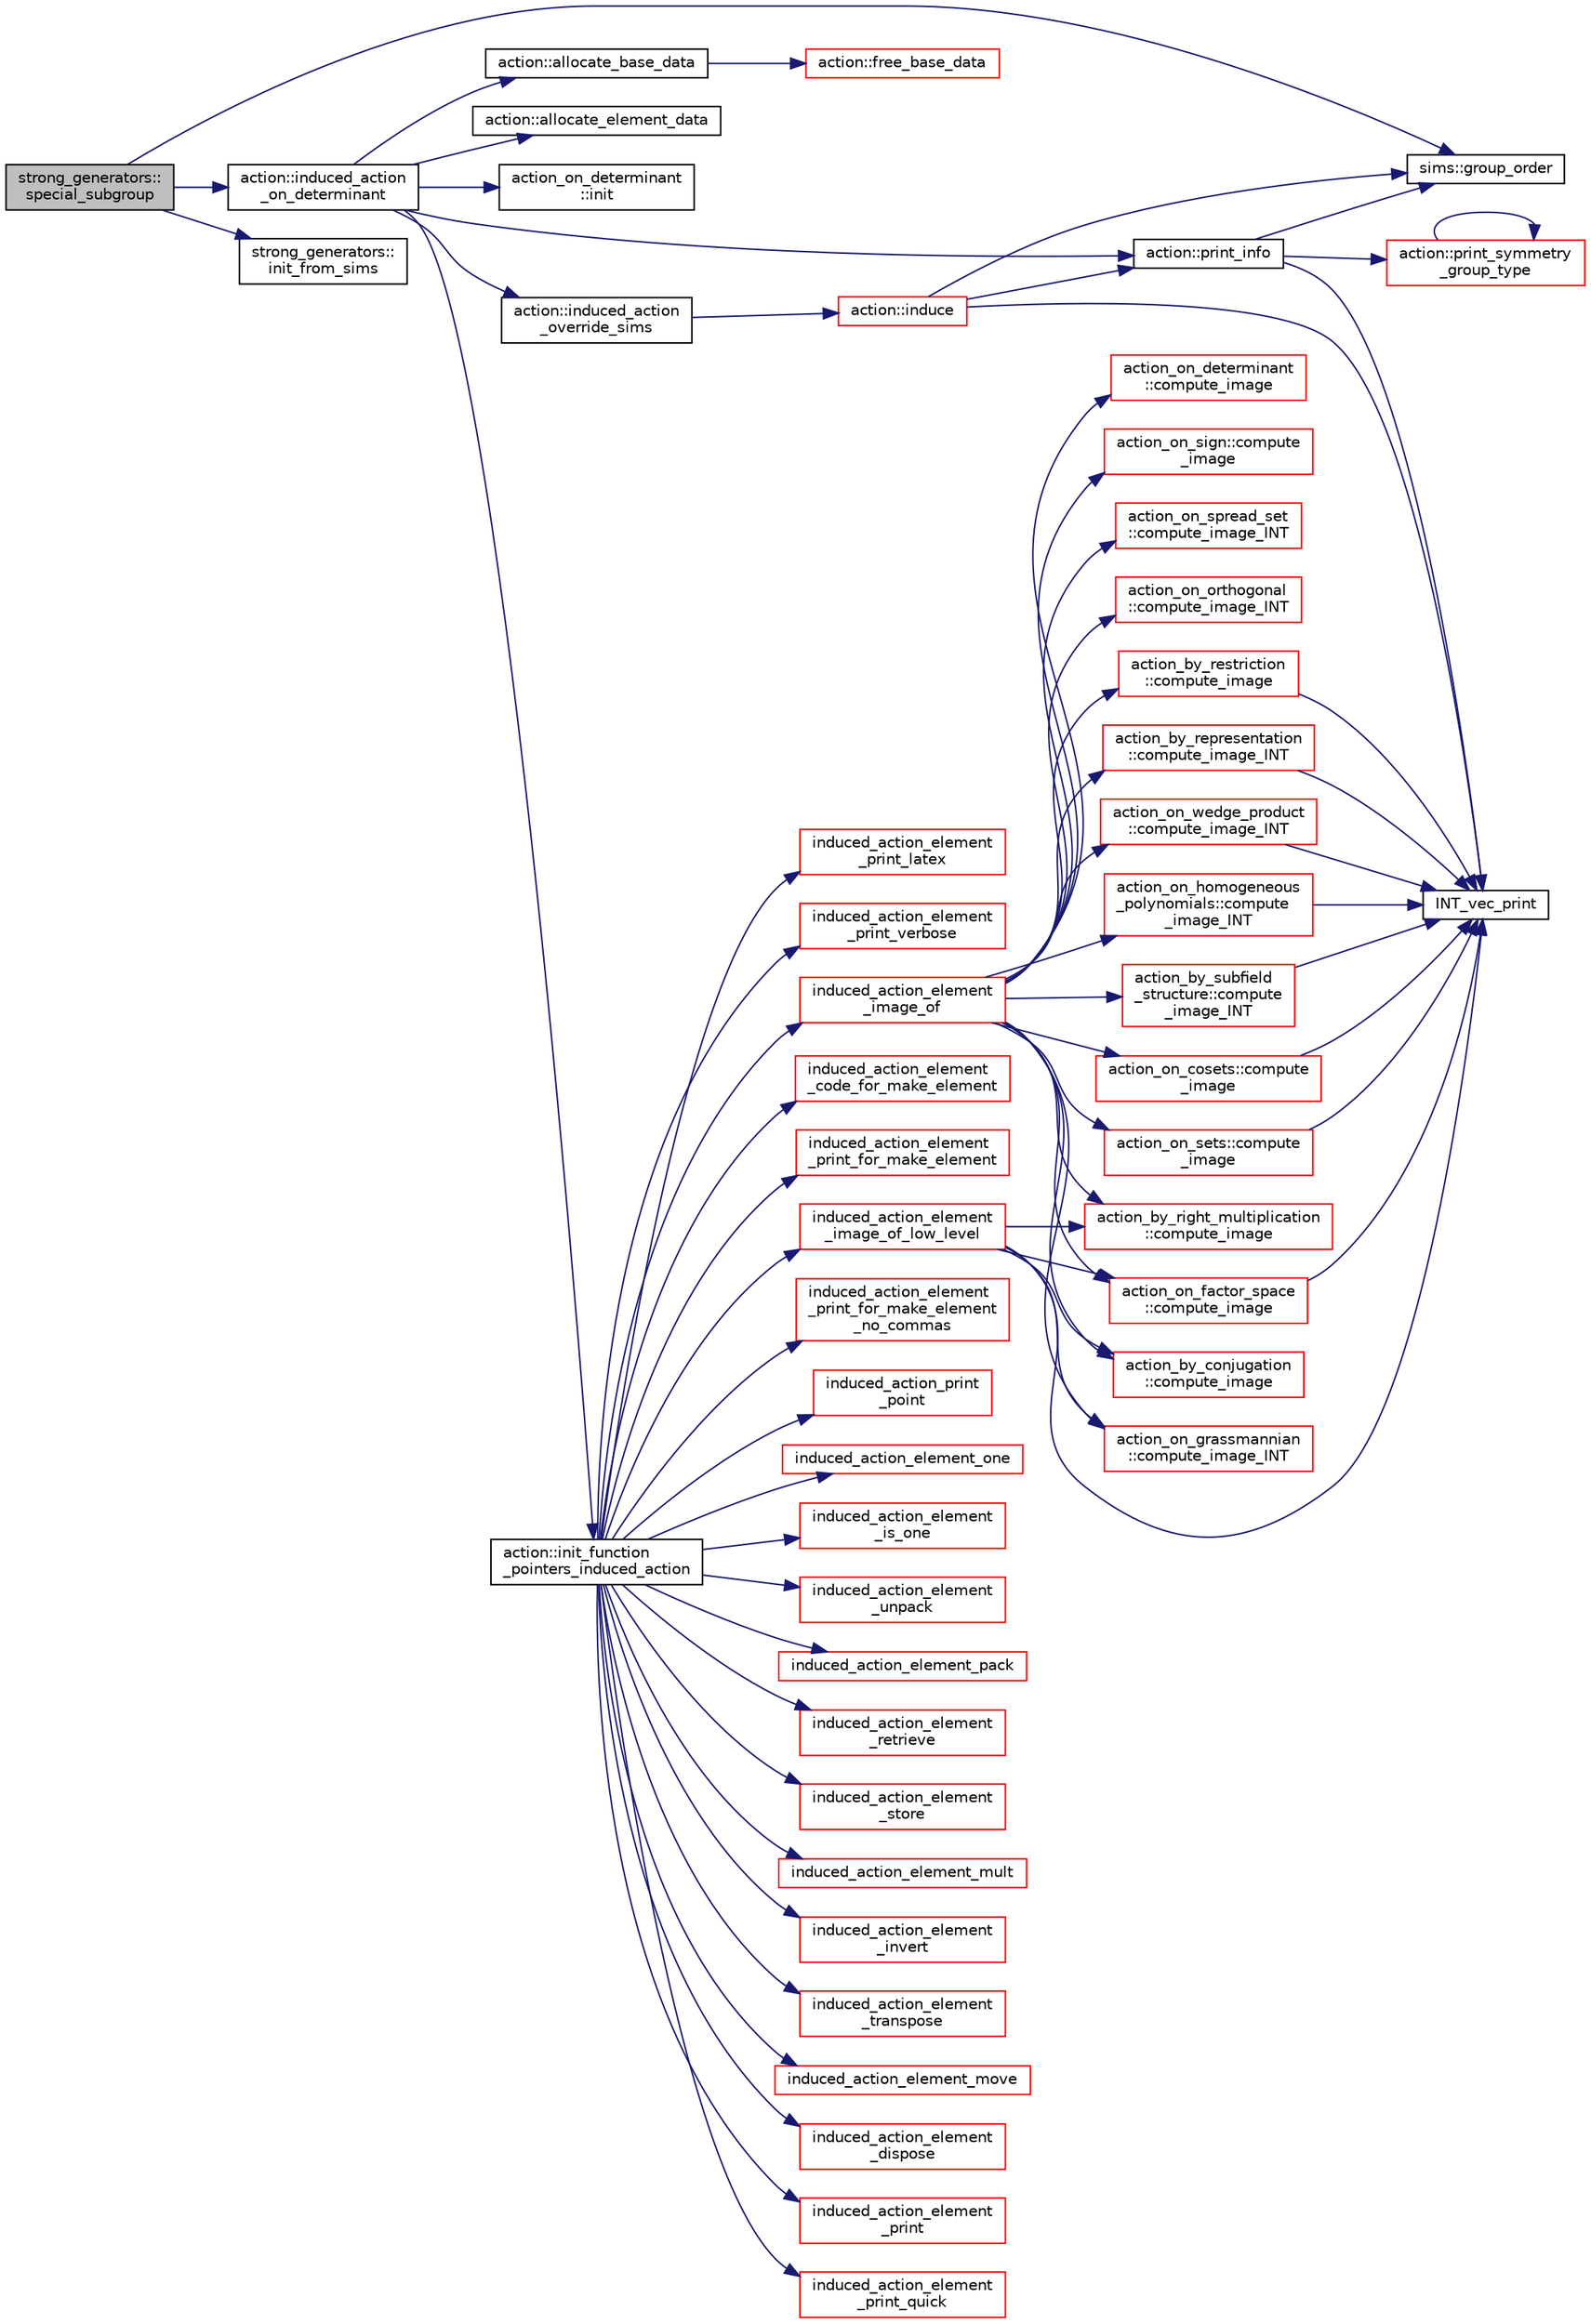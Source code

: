 digraph "strong_generators::special_subgroup"
{
  edge [fontname="Helvetica",fontsize="10",labelfontname="Helvetica",labelfontsize="10"];
  node [fontname="Helvetica",fontsize="10",shape=record];
  rankdir="LR";
  Node4886 [label="strong_generators::\lspecial_subgroup",height=0.2,width=0.4,color="black", fillcolor="grey75", style="filled", fontcolor="black"];
  Node4886 -> Node4887 [color="midnightblue",fontsize="10",style="solid",fontname="Helvetica"];
  Node4887 [label="action::induced_action\l_on_determinant",height=0.2,width=0.4,color="black", fillcolor="white", style="filled",URL="$d2/d86/classaction.html#aa6b9d3c2ded2cae185ee31f2200ad0b5"];
  Node4887 -> Node4888 [color="midnightblue",fontsize="10",style="solid",fontname="Helvetica"];
  Node4888 [label="action_on_determinant\l::init",height=0.2,width=0.4,color="black", fillcolor="white", style="filled",URL="$d4/d32/classaction__on__determinant.html#a2fea52d41ce31ebca3ff12758c37fe6d"];
  Node4887 -> Node4889 [color="midnightblue",fontsize="10",style="solid",fontname="Helvetica"];
  Node4889 [label="action::init_function\l_pointers_induced_action",height=0.2,width=0.4,color="black", fillcolor="white", style="filled",URL="$d2/d86/classaction.html#a3b9287d084b24f7a3b9532a7589c58de"];
  Node4889 -> Node4890 [color="midnightblue",fontsize="10",style="solid",fontname="Helvetica"];
  Node4890 [label="induced_action_element\l_image_of",height=0.2,width=0.4,color="red", fillcolor="white", style="filled",URL="$dc/dd4/group__actions_8h.html#a821850d6c3988dd122de0489cd36f0f0"];
  Node4890 -> Node4891 [color="midnightblue",fontsize="10",style="solid",fontname="Helvetica"];
  Node4891 [label="action_by_right_multiplication\l::compute_image",height=0.2,width=0.4,color="red", fillcolor="white", style="filled",URL="$d5/daa/classaction__by__right__multiplication.html#a5407ada4c7d5a1775144fbaadbb8be8e"];
  Node4890 -> Node4918 [color="midnightblue",fontsize="10",style="solid",fontname="Helvetica"];
  Node4918 [label="action_by_restriction\l::compute_image",height=0.2,width=0.4,color="red", fillcolor="white", style="filled",URL="$d1/d7e/classaction__by__restriction.html#a2d669c0f0b3905fb5effc983c9fbb0cc"];
  Node4918 -> Node4894 [color="midnightblue",fontsize="10",style="solid",fontname="Helvetica"];
  Node4894 [label="INT_vec_print",height=0.2,width=0.4,color="black", fillcolor="white", style="filled",URL="$df/dbf/sajeeb_8_c.html#a79a5901af0b47dd0d694109543c027fe"];
  Node4890 -> Node4920 [color="midnightblue",fontsize="10",style="solid",fontname="Helvetica"];
  Node4920 [label="action_by_conjugation\l::compute_image",height=0.2,width=0.4,color="red", fillcolor="white", style="filled",URL="$d3/dda/classaction__by__conjugation.html#acd62853354e392089a10381a4f7c5ac6"];
  Node4890 -> Node4921 [color="midnightblue",fontsize="10",style="solid",fontname="Helvetica"];
  Node4921 [label="action_by_representation\l::compute_image_INT",height=0.2,width=0.4,color="red", fillcolor="white", style="filled",URL="$d1/d9d/classaction__by__representation.html#a8c6b43be13f3fa61c51d3c5f2a3411d4"];
  Node4921 -> Node4894 [color="midnightblue",fontsize="10",style="solid",fontname="Helvetica"];
  Node4890 -> Node4934 [color="midnightblue",fontsize="10",style="solid",fontname="Helvetica"];
  Node4934 [label="action_on_determinant\l::compute_image",height=0.2,width=0.4,color="red", fillcolor="white", style="filled",URL="$d4/d32/classaction__on__determinant.html#afc50562cf0aa95e81eb0062749dc3940"];
  Node4890 -> Node4951 [color="midnightblue",fontsize="10",style="solid",fontname="Helvetica"];
  Node4951 [label="action_on_sign::compute\l_image",height=0.2,width=0.4,color="red", fillcolor="white", style="filled",URL="$da/d06/classaction__on__sign.html#a50a03ddd12e5619d59aee3de0fb5930e"];
  Node4890 -> Node4952 [color="midnightblue",fontsize="10",style="solid",fontname="Helvetica"];
  Node4952 [label="action_on_grassmannian\l::compute_image_INT",height=0.2,width=0.4,color="red", fillcolor="white", style="filled",URL="$d9/ddf/classaction__on__grassmannian.html#a5379b51e0c1a96eaa1e087a8228604ca"];
  Node4890 -> Node4967 [color="midnightblue",fontsize="10",style="solid",fontname="Helvetica"];
  Node4967 [label="action_on_spread_set\l::compute_image_INT",height=0.2,width=0.4,color="red", fillcolor="white", style="filled",URL="$d2/d7a/classaction__on__spread__set.html#a424ae719c98b5d99978e60f8f2d65437"];
  Node4890 -> Node4997 [color="midnightblue",fontsize="10",style="solid",fontname="Helvetica"];
  Node4997 [label="action_on_orthogonal\l::compute_image_INT",height=0.2,width=0.4,color="red", fillcolor="white", style="filled",URL="$dc/d87/classaction__on__orthogonal.html#a53cee5a150163f7614151b9cd1fc06f3"];
  Node4890 -> Node5181 [color="midnightblue",fontsize="10",style="solid",fontname="Helvetica"];
  Node5181 [label="action_on_wedge_product\l::compute_image_INT",height=0.2,width=0.4,color="red", fillcolor="white", style="filled",URL="$d0/deb/classaction__on__wedge__product.html#a54b13528f0219a5c1a87386725cc9548"];
  Node5181 -> Node4894 [color="midnightblue",fontsize="10",style="solid",fontname="Helvetica"];
  Node4890 -> Node5185 [color="midnightblue",fontsize="10",style="solid",fontname="Helvetica"];
  Node5185 [label="action_on_homogeneous\l_polynomials::compute\l_image_INT",height=0.2,width=0.4,color="red", fillcolor="white", style="filled",URL="$d5/dd4/classaction__on__homogeneous__polynomials.html#a84c216eed330590e9ede771b560869ac"];
  Node5185 -> Node4894 [color="midnightblue",fontsize="10",style="solid",fontname="Helvetica"];
  Node4890 -> Node5226 [color="midnightblue",fontsize="10",style="solid",fontname="Helvetica"];
  Node5226 [label="action_by_subfield\l_structure::compute\l_image_INT",height=0.2,width=0.4,color="red", fillcolor="white", style="filled",URL="$dd/d67/classaction__by__subfield__structure.html#a63b664e5bd11f8ab01329da6916ee1e9"];
  Node5226 -> Node4894 [color="midnightblue",fontsize="10",style="solid",fontname="Helvetica"];
  Node4890 -> Node5228 [color="midnightblue",fontsize="10",style="solid",fontname="Helvetica"];
  Node5228 [label="action_on_cosets::compute\l_image",height=0.2,width=0.4,color="red", fillcolor="white", style="filled",URL="$d3/d72/classaction__on__cosets.html#a6c64ec61d7a0443041ca04ec17791dbd"];
  Node5228 -> Node4894 [color="midnightblue",fontsize="10",style="solid",fontname="Helvetica"];
  Node4890 -> Node5231 [color="midnightblue",fontsize="10",style="solid",fontname="Helvetica"];
  Node5231 [label="action_on_factor_space\l::compute_image",height=0.2,width=0.4,color="red", fillcolor="white", style="filled",URL="$d5/d25/classaction__on__factor__space.html#a217d66e7c82945006dbe143ad9c681b2"];
  Node5231 -> Node4894 [color="midnightblue",fontsize="10",style="solid",fontname="Helvetica"];
  Node4890 -> Node5237 [color="midnightblue",fontsize="10",style="solid",fontname="Helvetica"];
  Node5237 [label="action_on_sets::compute\l_image",height=0.2,width=0.4,color="red", fillcolor="white", style="filled",URL="$da/d37/classaction__on__sets.html#a4e97b6c049755220ec5a2ef12397da01"];
  Node5237 -> Node4894 [color="midnightblue",fontsize="10",style="solid",fontname="Helvetica"];
  Node4889 -> Node5296 [color="midnightblue",fontsize="10",style="solid",fontname="Helvetica"];
  Node5296 [label="induced_action_element\l_image_of_low_level",height=0.2,width=0.4,color="red", fillcolor="white", style="filled",URL="$dc/dd4/group__actions_8h.html#aa4bc5f68829829d9a41223c260c658c5"];
  Node5296 -> Node4894 [color="midnightblue",fontsize="10",style="solid",fontname="Helvetica"];
  Node5296 -> Node4891 [color="midnightblue",fontsize="10",style="solid",fontname="Helvetica"];
  Node5296 -> Node4920 [color="midnightblue",fontsize="10",style="solid",fontname="Helvetica"];
  Node5296 -> Node4952 [color="midnightblue",fontsize="10",style="solid",fontname="Helvetica"];
  Node5296 -> Node5231 [color="midnightblue",fontsize="10",style="solid",fontname="Helvetica"];
  Node4889 -> Node5298 [color="midnightblue",fontsize="10",style="solid",fontname="Helvetica"];
  Node5298 [label="induced_action_element_one",height=0.2,width=0.4,color="red", fillcolor="white", style="filled",URL="$dc/dd4/group__actions_8h.html#a11ad8abff8304e30e16403a1975a8aab"];
  Node4889 -> Node5300 [color="midnightblue",fontsize="10",style="solid",fontname="Helvetica"];
  Node5300 [label="induced_action_element\l_is_one",height=0.2,width=0.4,color="red", fillcolor="white", style="filled",URL="$dc/dd4/group__actions_8h.html#aadb6a2b56e25c82dd455de09bb4bda82"];
  Node4889 -> Node5304 [color="midnightblue",fontsize="10",style="solid",fontname="Helvetica"];
  Node5304 [label="induced_action_element\l_unpack",height=0.2,width=0.4,color="red", fillcolor="white", style="filled",URL="$dc/dd4/group__actions_8h.html#a99c6ddc3d11eeccddf87ca23badd1890"];
  Node4889 -> Node5307 [color="midnightblue",fontsize="10",style="solid",fontname="Helvetica"];
  Node5307 [label="induced_action_element_pack",height=0.2,width=0.4,color="red", fillcolor="white", style="filled",URL="$dc/dd4/group__actions_8h.html#aa80cbe650affcff950137367a431715f"];
  Node4889 -> Node5310 [color="midnightblue",fontsize="10",style="solid",fontname="Helvetica"];
  Node5310 [label="induced_action_element\l_retrieve",height=0.2,width=0.4,color="red", fillcolor="white", style="filled",URL="$dc/dd4/group__actions_8h.html#a9e51f4ab67af75d0a12a3eb7f211a5b4"];
  Node4889 -> Node5316 [color="midnightblue",fontsize="10",style="solid",fontname="Helvetica"];
  Node5316 [label="induced_action_element\l_store",height=0.2,width=0.4,color="red", fillcolor="white", style="filled",URL="$dc/dd4/group__actions_8h.html#a23d42fb239ba7e886b1fb9fc96f1a3be"];
  Node4889 -> Node5323 [color="midnightblue",fontsize="10",style="solid",fontname="Helvetica"];
  Node5323 [label="induced_action_element_mult",height=0.2,width=0.4,color="red", fillcolor="white", style="filled",URL="$dc/dd4/group__actions_8h.html#a7b00701d128922145960b4c15307113c"];
  Node4889 -> Node5325 [color="midnightblue",fontsize="10",style="solid",fontname="Helvetica"];
  Node5325 [label="induced_action_element\l_invert",height=0.2,width=0.4,color="red", fillcolor="white", style="filled",URL="$dc/dd4/group__actions_8h.html#a9b7e3c76b30897cb2b62a974e063ce12"];
  Node4889 -> Node5327 [color="midnightblue",fontsize="10",style="solid",fontname="Helvetica"];
  Node5327 [label="induced_action_element\l_transpose",height=0.2,width=0.4,color="red", fillcolor="white", style="filled",URL="$dc/dd4/group__actions_8h.html#ad1379970ade84fe3a44f26f5ec500db4"];
  Node4889 -> Node5330 [color="midnightblue",fontsize="10",style="solid",fontname="Helvetica"];
  Node5330 [label="induced_action_element_move",height=0.2,width=0.4,color="red", fillcolor="white", style="filled",URL="$dc/dd4/group__actions_8h.html#a7b319593ee737d9c1ab5bc6223377541"];
  Node4889 -> Node5332 [color="midnightblue",fontsize="10",style="solid",fontname="Helvetica"];
  Node5332 [label="induced_action_element\l_dispose",height=0.2,width=0.4,color="red", fillcolor="white", style="filled",URL="$dc/dd4/group__actions_8h.html#a5bf4e1daf5b0e799af9e065ab8046f99"];
  Node4889 -> Node5334 [color="midnightblue",fontsize="10",style="solid",fontname="Helvetica"];
  Node5334 [label="induced_action_element\l_print",height=0.2,width=0.4,color="red", fillcolor="white", style="filled",URL="$dc/dd4/group__actions_8h.html#a670952bd230bf34b82f276deab684d23"];
  Node4889 -> Node5338 [color="midnightblue",fontsize="10",style="solid",fontname="Helvetica"];
  Node5338 [label="induced_action_element\l_print_quick",height=0.2,width=0.4,color="red", fillcolor="white", style="filled",URL="$dc/dd4/group__actions_8h.html#a91760d711eca781aa4dbee22a5fc0168"];
  Node4889 -> Node5339 [color="midnightblue",fontsize="10",style="solid",fontname="Helvetica"];
  Node5339 [label="induced_action_element\l_print_latex",height=0.2,width=0.4,color="red", fillcolor="white", style="filled",URL="$dc/dd4/group__actions_8h.html#a962508fbbbac127426c42fe5d0f147ab"];
  Node4889 -> Node5342 [color="midnightblue",fontsize="10",style="solid",fontname="Helvetica"];
  Node5342 [label="induced_action_element\l_print_verbose",height=0.2,width=0.4,color="red", fillcolor="white", style="filled",URL="$dc/dd4/group__actions_8h.html#a647a452eeefdaed4834375175fec37fc"];
  Node4889 -> Node5344 [color="midnightblue",fontsize="10",style="solid",fontname="Helvetica"];
  Node5344 [label="induced_action_element\l_code_for_make_element",height=0.2,width=0.4,color="red", fillcolor="white", style="filled",URL="$dc/dd4/group__actions_8h.html#af1c12dd980d376e72daaf9a383cebfdc"];
  Node4889 -> Node5346 [color="midnightblue",fontsize="10",style="solid",fontname="Helvetica"];
  Node5346 [label="induced_action_element\l_print_for_make_element",height=0.2,width=0.4,color="red", fillcolor="white", style="filled",URL="$dc/dd4/group__actions_8h.html#ad7e7ef951b164a7084837401e3dbc400"];
  Node4889 -> Node5348 [color="midnightblue",fontsize="10",style="solid",fontname="Helvetica"];
  Node5348 [label="induced_action_element\l_print_for_make_element\l_no_commas",height=0.2,width=0.4,color="red", fillcolor="white", style="filled",URL="$dc/dd4/group__actions_8h.html#ae151544128a85b12466172340404b955"];
  Node4889 -> Node5350 [color="midnightblue",fontsize="10",style="solid",fontname="Helvetica"];
  Node5350 [label="induced_action_print\l_point",height=0.2,width=0.4,color="red", fillcolor="white", style="filled",URL="$dc/dd4/group__actions_8h.html#af15373c64f9e8d33dd3c448d98cc2382"];
  Node4887 -> Node5352 [color="midnightblue",fontsize="10",style="solid",fontname="Helvetica"];
  Node5352 [label="action::allocate_base_data",height=0.2,width=0.4,color="black", fillcolor="white", style="filled",URL="$d2/d86/classaction.html#a345fa8dfbb60c8a100ab4dd80a966b1b"];
  Node5352 -> Node5353 [color="midnightblue",fontsize="10",style="solid",fontname="Helvetica"];
  Node5353 [label="action::free_base_data",height=0.2,width=0.4,color="red", fillcolor="white", style="filled",URL="$d2/d86/classaction.html#a27aa9e5940cc8e08da6727927d0798a8"];
  Node4887 -> Node5355 [color="midnightblue",fontsize="10",style="solid",fontname="Helvetica"];
  Node5355 [label="action::allocate_element_data",height=0.2,width=0.4,color="black", fillcolor="white", style="filled",URL="$d2/d86/classaction.html#adc5f98db8315bfd17fcd2fbb437d8f60"];
  Node4887 -> Node5356 [color="midnightblue",fontsize="10",style="solid",fontname="Helvetica"];
  Node5356 [label="action::induced_action\l_override_sims",height=0.2,width=0.4,color="black", fillcolor="white", style="filled",URL="$d2/d86/classaction.html#ac8cc7d4543f6ef75a04777bd82ca244b"];
  Node5356 -> Node5357 [color="midnightblue",fontsize="10",style="solid",fontname="Helvetica"];
  Node5357 [label="action::induce",height=0.2,width=0.4,color="red", fillcolor="white", style="filled",URL="$d2/d86/classaction.html#a32012836490e544a15fb4596b90cb07b"];
  Node5357 -> Node5358 [color="midnightblue",fontsize="10",style="solid",fontname="Helvetica"];
  Node5358 [label="action::print_info",height=0.2,width=0.4,color="black", fillcolor="white", style="filled",URL="$d2/d86/classaction.html#a6f89e493e5c5a32e5c3b8963d438ce86"];
  Node5358 -> Node4995 [color="midnightblue",fontsize="10",style="solid",fontname="Helvetica"];
  Node4995 [label="action::print_symmetry\l_group_type",height=0.2,width=0.4,color="red", fillcolor="white", style="filled",URL="$d2/d86/classaction.html#aed811766c7e64fe2c853df8b0b67aa6e"];
  Node4995 -> Node4995 [color="midnightblue",fontsize="10",style="solid",fontname="Helvetica"];
  Node5358 -> Node4894 [color="midnightblue",fontsize="10",style="solid",fontname="Helvetica"];
  Node5358 -> Node5359 [color="midnightblue",fontsize="10",style="solid",fontname="Helvetica"];
  Node5359 [label="sims::group_order",height=0.2,width=0.4,color="black", fillcolor="white", style="filled",URL="$d9/df3/classsims.html#aa442445175656570fa35febbe790efad"];
  Node5357 -> Node5359 [color="midnightblue",fontsize="10",style="solid",fontname="Helvetica"];
  Node5357 -> Node4894 [color="midnightblue",fontsize="10",style="solid",fontname="Helvetica"];
  Node4887 -> Node5358 [color="midnightblue",fontsize="10",style="solid",fontname="Helvetica"];
  Node4886 -> Node5359 [color="midnightblue",fontsize="10",style="solid",fontname="Helvetica"];
  Node4886 -> Node5372 [color="midnightblue",fontsize="10",style="solid",fontname="Helvetica"];
  Node5372 [label="strong_generators::\linit_from_sims",height=0.2,width=0.4,color="black", fillcolor="white", style="filled",URL="$dc/d09/classstrong__generators.html#a2b997decdab82e889c1151f29a846a66"];
}
